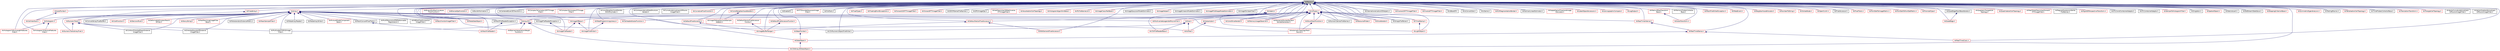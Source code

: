 digraph "itkMacro.h"
{
 // LATEX_PDF_SIZE
  edge [fontname="Helvetica",fontsize="10",labelfontname="Helvetica",labelfontsize="10"];
  node [fontname="Helvetica",fontsize="10",shape=record];
  Node1 [label="itkMacro.h",height=0.2,width=0.4,color="black", fillcolor="grey75", style="filled", fontcolor="black",tooltip=" "];
  Node1 -> Node2 [dir="back",color="midnightblue",fontsize="10",style="solid",fontname="Helvetica"];
  Node2 [label="itkArray.h",height=0.2,width=0.4,color="red", fillcolor="white", style="filled",URL="$itkArray_8h.html",tooltip=" "];
  Node2 -> Node3 [dir="back",color="midnightblue",fontsize="10",style="solid",fontname="Helvetica"];
  Node3 [label="itkAutomaticTopologyMesh\lSource.h",height=0.2,width=0.4,color="red", fillcolor="white", style="filled",URL="$itkAutomaticTopologyMeshSource_8h.html",tooltip=" "];
  Node2 -> Node6 [dir="back",color="midnightblue",fontsize="10",style="solid",fontname="Helvetica"];
  Node6 [label="itkBSplineInterpolationWeight\lFunction.h",height=0.2,width=0.4,color="red", fillcolor="white", style="filled",URL="$itkBSplineInterpolationWeightFunction_8h.html",tooltip=" "];
  Node2 -> Node30 [dir="back",color="midnightblue",fontsize="10",style="solid",fontname="Helvetica"];
  Node30 [label="itkCacheableScalarFunction.h",height=0.2,width=0.4,color="red", fillcolor="white", style="filled",URL="$itkCacheableScalarFunction_8h.html",tooltip=" "];
  Node2 -> Node33 [dir="back",color="midnightblue",fontsize="10",style="solid",fontname="Helvetica"];
  Node33 [label="itkCellInterface.h",height=0.2,width=0.4,color="red", fillcolor="white", style="filled",URL="$itkCellInterface_8h.html",tooltip=" "];
  Node2 -> Node163 [dir="back",color="midnightblue",fontsize="10",style="solid",fontname="Helvetica"];
  Node163 [label="itkContourDirectedMeanDistance\lImageFilter.h",height=0.2,width=0.4,color="black", fillcolor="white", style="filled",URL="$itkContourDirectedMeanDistanceImageFilter_8h.html",tooltip=" "];
  Node2 -> Node164 [dir="back",color="midnightblue",fontsize="10",style="solid",fontname="Helvetica"];
  Node164 [label="itkConvertArrayPixelBuffer.h",height=0.2,width=0.4,color="black", fillcolor="white", style="filled",URL="$itkConvertArrayPixelBuffer_8h.html",tooltip=" "];
  Node2 -> Node165 [dir="back",color="midnightblue",fontsize="10",style="solid",fontname="Helvetica"];
  Node165 [label="itkCostFunction.h",height=0.2,width=0.4,color="red", fillcolor="white", style="filled",URL="$itkCostFunction_8h.html",tooltip=" "];
  Node2 -> Node232 [dir="back",color="midnightblue",fontsize="10",style="solid",fontname="Helvetica"];
  Node232 [label="itkDecisionRule.h",height=0.2,width=0.4,color="red", fillcolor="white", style="filled",URL="$itkDecisionRule_8h.html",tooltip=" "];
  Node2 -> Node108 [dir="back",color="midnightblue",fontsize="10",style="solid",fontname="Helvetica"];
  Node108 [label="itkDeformableSimplexMesh3\lDFilter.h",height=0.2,width=0.4,color="red", fillcolor="white", style="filled",URL="$itkDeformableSimplexMesh3DFilter_8h.html",tooltip=" "];
  Node2 -> Node244 [dir="back",color="midnightblue",fontsize="10",style="solid",fontname="Helvetica"];
  Node244 [label="itkDirectedHausdorffDistance\lImageFilter.h",height=0.2,width=0.4,color="black", fillcolor="white", style="filled",URL="$itkDirectedHausdorffDistanceImageFilter_8h.html",tooltip=" "];
  Node2 -> Node245 [dir="back",color="midnightblue",fontsize="10",style="solid",fontname="Helvetica"];
  Node245 [label="itkFancyString.h",height=0.2,width=0.4,color="red", fillcolor="white", style="filled",URL="$itkFancyString_8h.html",tooltip=" "];
  Node2 -> Node88 [dir="back",color="midnightblue",fontsize="10",style="solid",fontname="Helvetica"];
  Node88 [label="itkFastMarchingImageFilter\lBase.h",height=0.2,width=0.4,color="red", fillcolor="white", style="filled",URL="$itkFastMarchingImageFilterBase_8h.html",tooltip=" "];
  Node2 -> Node252 [dir="back",color="midnightblue",fontsize="10",style="solid",fontname="Helvetica"];
  Node252 [label="itkHistogram.h",height=0.2,width=0.4,color="red", fillcolor="white", style="filled",URL="$itkHistogram_8h.html",tooltip=" "];
  Node252 -> Node272 [dir="back",color="midnightblue",fontsize="10",style="solid",fontname="Helvetica"];
  Node272 [label="itkHistogramToRunLengthFeatures\lFilter.h",height=0.2,width=0.4,color="red", fillcolor="white", style="filled",URL="$itkHistogramToRunLengthFeaturesFilter_8h.html",tooltip=" "];
  Node252 -> Node274 [dir="back",color="midnightblue",fontsize="10",style="solid",fontname="Helvetica"];
  Node274 [label="itkHistogramToTextureFeatures\lFilter.h",height=0.2,width=0.4,color="red", fillcolor="white", style="filled",URL="$itkHistogramToTextureFeaturesFilter_8h.html",tooltip=" "];
  Node2 -> Node297 [dir="back",color="midnightblue",fontsize="10",style="solid",fontname="Helvetica"];
  Node297 [label="itkImageIOBase.h",height=0.2,width=0.4,color="red", fillcolor="white", style="filled",URL="$itkImageIOBase_8h.html",tooltip=" "];
  Node297 -> Node317 [dir="back",color="midnightblue",fontsize="10",style="solid",fontname="Helvetica"];
  Node317 [label="itkImageFileReader.h",height=0.2,width=0.4,color="red", fillcolor="white", style="filled",URL="$itkImageFileReader_8h.html",tooltip=" "];
  Node297 -> Node320 [dir="back",color="midnightblue",fontsize="10",style="solid",fontname="Helvetica"];
  Node320 [label="itkImageFileWriter.h",height=0.2,width=0.4,color="red", fillcolor="white", style="filled",URL="$itkImageFileWriter_8h.html",tooltip=" "];
  Node2 -> Node360 [dir="back",color="midnightblue",fontsize="10",style="solid",fontname="Helvetica"];
  Node360 [label="itkKdTree.h",height=0.2,width=0.4,color="red", fillcolor="white", style="filled",URL="$itkKdTree_8h.html",tooltip=" "];
  Node2 -> Node365 [dir="back",color="midnightblue",fontsize="10",style="solid",fontname="Helvetica"];
  Node365 [label="itkMahalanobisDistanceMetric.h",height=0.2,width=0.4,color="black", fillcolor="white", style="filled",URL="$itkMahalanobisDistanceMetric_8h.html",tooltip=" "];
  Node2 -> Node366 [dir="back",color="midnightblue",fontsize="10",style="solid",fontname="Helvetica"];
  Node366 [label="itkMeanSampleFilter.h",height=0.2,width=0.4,color="red", fillcolor="white", style="filled",URL="$itkMeanSampleFilter_8h.html",tooltip=" "];
  Node2 -> Node369 [dir="back",color="midnightblue",fontsize="10",style="solid",fontname="Helvetica"];
  Node369 [label="itkMeshConvertPixelTraits.h",height=0.2,width=0.4,color="black", fillcolor="white", style="filled",URL="$itkMeshConvertPixelTraits_8h.html",tooltip=" "];
  Node369 -> Node135 [dir="back",color="midnightblue",fontsize="10",style="solid",fontname="Helvetica"];
  Node135 [label="itkMeshFileReader.h",height=0.2,width=0.4,color="red", fillcolor="white", style="filled",URL="$itkMeshFileReader_8h.html",tooltip=" "];
  Node2 -> Node370 [dir="back",color="midnightblue",fontsize="10",style="solid",fontname="Helvetica"];
  Node370 [label="itkMetaArrayReader.h",height=0.2,width=0.4,color="black", fillcolor="white", style="filled",URL="$itkMetaArrayReader_8h.html",tooltip=" "];
  Node2 -> Node371 [dir="back",color="midnightblue",fontsize="10",style="solid",fontname="Helvetica"];
  Node371 [label="itkMetaArrayWriter.h",height=0.2,width=0.4,color="black", fillcolor="white", style="filled",URL="$itkMetaArrayWriter_8h.html",tooltip=" "];
  Node2 -> Node372 [dir="back",color="midnightblue",fontsize="10",style="solid",fontname="Helvetica"];
  Node372 [label="itkMetaDataObject.h",height=0.2,width=0.4,color="red", fillcolor="white", style="filled",URL="$itkMetaDataObject_8h.html",tooltip=" "];
  Node2 -> Node373 [dir="back",color="midnightblue",fontsize="10",style="solid",fontname="Helvetica"];
  Node373 [label="itkMixtureModelComponent\lBase.h",height=0.2,width=0.4,color="red", fillcolor="white", style="filled",URL="$itkMixtureModelComponentBase_8h.html",tooltip=" "];
  Node2 -> Node375 [dir="back",color="midnightblue",fontsize="10",style="solid",fontname="Helvetica"];
  Node375 [label="itkMultiLabelSTAPLEImage\lFilter.h",height=0.2,width=0.4,color="black", fillcolor="white", style="filled",URL="$itkMultiLabelSTAPLEImageFilter_8h.html",tooltip=" "];
  Node2 -> Node376 [dir="back",color="midnightblue",fontsize="10",style="solid",fontname="Helvetica"];
  Node376 [label="itkMultiResolutionPDEDeformable\lRegistration.h",height=0.2,width=0.4,color="black", fillcolor="white", style="filled",URL="$itkMultiResolutionPDEDeformableRegistration_8h.html",tooltip=" "];
  Node2 -> Node377 [dir="back",color="midnightblue",fontsize="10",style="solid",fontname="Helvetica"];
  Node377 [label="itkMultivariateLegendrePolynomial.h",height=0.2,width=0.4,color="red", fillcolor="white", style="filled",URL="$itkMultivariateLegendrePolynomial_8h.html",tooltip=" "];
  Node2 -> Node117 [dir="back",color="midnightblue",fontsize="10",style="solid",fontname="Helvetica"];
  Node117 [label="itkN4BiasFieldCorrection\lImageFilter.h",height=0.2,width=0.4,color="black", fillcolor="white", style="filled",URL="$itkN4BiasFieldCorrectionImageFilter_8h.html",tooltip=" "];
  Node2 -> Node378 [dir="back",color="midnightblue",fontsize="10",style="solid",fontname="Helvetica"];
  Node378 [label="itkNaryFunctorImageFilter.h",height=0.2,width=0.4,color="red", fillcolor="white", style="filled",URL="$itkNaryFunctorImageFilter_8h.html",tooltip=" "];
  Node2 -> Node381 [dir="back",color="midnightblue",fontsize="10",style="solid",fontname="Helvetica"];
  Node381 [label="itkNumericTraitsArrayPixel.h",height=0.2,width=0.4,color="red", fillcolor="white", style="filled",URL="$itkNumericTraitsArrayPixel_8h.html",tooltip=" "];
  Node1 -> Node597 [dir="back",color="midnightblue",fontsize="10",style="solid",fontname="Helvetica"];
  Node597 [label="itkArray2D.h",height=0.2,width=0.4,color="red", fillcolor="white", style="filled",URL="$itkArray2D_8h.html",tooltip=" "];
  Node597 -> Node6 [dir="back",color="midnightblue",fontsize="10",style="solid",fontname="Helvetica"];
  Node597 -> Node598 [dir="back",color="midnightblue",fontsize="10",style="solid",fontname="Helvetica"];
  Node598 [label="itkCSVArray2DDataObject.h",height=0.2,width=0.4,color="red", fillcolor="white", style="filled",URL="$itkCSVArray2DDataObject_8h.html",tooltip=" "];
  Node597 -> Node600 [dir="back",color="midnightblue",fontsize="10",style="solid",fontname="Helvetica"];
  Node600 [label="itkCSVNumericObjectFileWriter.h",height=0.2,width=0.4,color="black", fillcolor="white", style="filled",URL="$itkCSVNumericObjectFileWriter_8h.html",tooltip=" "];
  Node597 -> Node375 [dir="back",color="midnightblue",fontsize="10",style="solid",fontname="Helvetica"];
  Node1 -> Node603 [dir="back",color="midnightblue",fontsize="10",style="solid",fontname="Helvetica"];
  Node603 [label="itkAutoPointer.h",height=0.2,width=0.4,color="red", fillcolor="white", style="filled",URL="$itkAutoPointer_8h.html",tooltip=" "];
  Node603 -> Node33 [dir="back",color="midnightblue",fontsize="10",style="solid",fontname="Helvetica"];
  Node1 -> Node605 [dir="back",color="midnightblue",fontsize="10",style="solid",fontname="Helvetica"];
  Node605 [label="itkBinaryMinMaxCurvature\lFlowFunction.h",height=0.2,width=0.4,color="red", fillcolor="white", style="filled",URL="$itkBinaryMinMaxCurvatureFlowFunction_8h.html",tooltip=" "];
  Node1 -> Node607 [dir="back",color="midnightblue",fontsize="10",style="solid",fontname="Helvetica"];
  Node607 [label="itkBitwiseOpsFunctors.h",height=0.2,width=0.4,color="red", fillcolor="white", style="filled",URL="$itkBitwiseOpsFunctors_8h.html",tooltip=" "];
  Node1 -> Node611 [dir="back",color="midnightblue",fontsize="10",style="solid",fontname="Helvetica"];
  Node611 [label="itkBuildInformation.h",height=0.2,width=0.4,color="black", fillcolor="white", style="filled",URL="$itkBuildInformation_8h.html",tooltip=" "];
  Node1 -> Node598 [dir="back",color="midnightblue",fontsize="10",style="solid",fontname="Helvetica"];
  Node1 -> Node612 [dir="back",color="midnightblue",fontsize="10",style="solid",fontname="Helvetica"];
  Node612 [label="itkCSVFileReaderBase.h",height=0.2,width=0.4,color="red", fillcolor="white", style="filled",URL="$itkCSVFileReaderBase_8h.html",tooltip=" "];
  Node1 -> Node600 [dir="back",color="midnightblue",fontsize="10",style="solid",fontname="Helvetica"];
  Node1 -> Node477 [dir="back",color="midnightblue",fontsize="10",style="solid",fontname="Helvetica"];
  Node477 [label="itkCenteredEuler3DTransform.h",height=0.2,width=0.4,color="black", fillcolor="white", style="filled",URL="$itkCenteredEuler3DTransform_8h.html",tooltip=" "];
  Node1 -> Node613 [dir="back",color="midnightblue",fontsize="10",style="solid",fontname="Helvetica"];
  Node613 [label="itkComplexToComplex1DFFTImage\lFilter.h",height=0.2,width=0.4,color="red", fillcolor="white", style="filled",URL="$itkComplexToComplex1DFFTImageFilter_8h.html",tooltip=" "];
  Node1 -> Node616 [dir="back",color="midnightblue",fontsize="10",style="solid",fontname="Helvetica"];
  Node616 [label="itkComplexToComplexFFTImage\lFilter.h",height=0.2,width=0.4,color="red", fillcolor="white", style="filled",URL="$itkComplexToComplexFFTImageFilter_8h.html",tooltip=" "];
  Node1 -> Node619 [dir="back",color="midnightblue",fontsize="10",style="solid",fontname="Helvetica"];
  Node619 [label="itkConstNeighborhoodIterator.h",height=0.2,width=0.4,color="red", fillcolor="white", style="filled",URL="$itkConstNeighborhoodIterator_8h.html",tooltip=" "];
  Node619 -> Node578 [dir="back",color="midnightblue",fontsize="10",style="solid",fontname="Helvetica"];
  Node578 [label="itkImageToNeighborhoodSample\lAdaptor.h",height=0.2,width=0.4,color="red", fillcolor="white", style="filled",URL="$itkImageToNeighborhoodSampleAdaptor_8h.html",tooltip=" "];
  Node1 -> Node752 [dir="back",color="midnightblue",fontsize="10",style="solid",fontname="Helvetica"];
  Node752 [label="itkConstNeighborhoodIterator\lWithOnlyIndex.h",height=0.2,width=0.4,color="black", fillcolor="white", style="filled",URL="$itkConstNeighborhoodIteratorWithOnlyIndex_8h.html",tooltip=" "];
  Node1 -> Node753 [dir="back",color="midnightblue",fontsize="10",style="solid",fontname="Helvetica"];
  Node753 [label="itkConstSliceIterator.h",height=0.2,width=0.4,color="red", fillcolor="white", style="filled",URL="$itkConstSliceIterator_8h.html",tooltip=" "];
  Node1 -> Node754 [dir="back",color="midnightblue",fontsize="10",style="solid",fontname="Helvetica"];
  Node754 [label="itkCorrespondenceDataStructure\lIterator.h",height=0.2,width=0.4,color="black", fillcolor="white", style="filled",URL="$itkCorrespondenceDataStructureIterator_8h.html",tooltip=" "];
  Node1 -> Node630 [dir="back",color="midnightblue",fontsize="10",style="solid",fontname="Helvetica"];
  Node630 [label="itkCurvatureAnisotropicDiffusion\lImageFilter.h",height=0.2,width=0.4,color="black", fillcolor="white", style="filled",URL="$itkCurvatureAnisotropicDiffusionImageFilter_8h.html",tooltip=" "];
  Node1 -> Node643 [dir="back",color="midnightblue",fontsize="10",style="solid",fontname="Helvetica"];
  Node643 [label="itkCurvatureFlowFunction.h",height=0.2,width=0.4,color="red", fillcolor="white", style="filled",URL="$itkCurvatureFlowFunction_8h.html",tooltip=" "];
  Node1 -> Node755 [dir="back",color="midnightblue",fontsize="10",style="solid",fontname="Helvetica"];
  Node755 [label="itkDataObject.h",height=0.2,width=0.4,color="red", fillcolor="white", style="filled",URL="$itkDataObject_8h.html",tooltip=" "];
  Node755 -> Node598 [dir="back",color="midnightblue",fontsize="10",style="solid",fontname="Helvetica"];
  Node1 -> Node1369 [dir="back",color="midnightblue",fontsize="10",style="solid",fontname="Helvetica"];
  Node1369 [label="itkDefaultPixelAccessor.h",height=0.2,width=0.4,color="red", fillcolor="white", style="filled",URL="$itkDefaultPixelAccessor_8h.html",tooltip=" "];
  Node1369 -> Node1370 [dir="back",color="midnightblue",fontsize="10",style="solid",fontname="Helvetica"];
  Node1370 [label="itkImageBufferRange.h",height=0.2,width=0.4,color="red", fillcolor="white", style="filled",URL="$itkImageBufferRange_8h.html",tooltip=" "];
  Node1 -> Node1372 [dir="back",color="midnightblue",fontsize="10",style="solid",fontname="Helvetica"];
  Node1372 [label="itkDefaultPixelAccessorFunctor.h",height=0.2,width=0.4,color="red", fillcolor="white", style="filled",URL="$itkDefaultPixelAccessorFunctor_8h.html",tooltip=" "];
  Node1372 -> Node1370 [dir="back",color="midnightblue",fontsize="10",style="solid",fontname="Helvetica"];
  Node1 -> Node1373 [dir="back",color="midnightblue",fontsize="10",style="solid",fontname="Helvetica"];
  Node1373 [label="itkDefaultVectorPixelAccessor.h",height=0.2,width=0.4,color="red", fillcolor="white", style="filled",URL="$itkDefaultVectorPixelAccessor_8h.html",tooltip=" "];
  Node1373 -> Node1370 [dir="back",color="midnightblue",fontsize="10",style="solid",fontname="Helvetica"];
  Node1373 -> Node553 [dir="back",color="midnightblue",fontsize="10",style="solid",fontname="Helvetica"];
  Node553 [label="itkNthElementPixelAccessor.h",height=0.2,width=0.4,color="red", fillcolor="white", style="filled",URL="$itkNthElementPixelAccessor_8h.html",tooltip=" "];
  Node1 -> Node1374 [dir="back",color="midnightblue",fontsize="10",style="solid",fontname="Helvetica"];
  Node1374 [label="itkDefaultVectorPixelAccessor\lFunctor.h",height=0.2,width=0.4,color="red", fillcolor="white", style="filled",URL="$itkDefaultVectorPixelAccessorFunctor_8h.html",tooltip=" "];
  Node1374 -> Node1370 [dir="back",color="midnightblue",fontsize="10",style="solid",fontname="Helvetica"];
  Node1 -> Node1375 [dir="back",color="midnightblue",fontsize="10",style="solid",fontname="Helvetica"];
  Node1375 [label="itkEnableIf.h",height=0.2,width=0.4,color="black", fillcolor="white", style="filled",URL="$itkEnableIf_8h.html",tooltip=" "];
  Node1 -> Node849 [dir="back",color="midnightblue",fontsize="10",style="solid",fontname="Helvetica"];
  Node849 [label="itkFFTDiscreteGaussianImage\lFilter.h",height=0.2,width=0.4,color="red", fillcolor="white", style="filled",URL="$itkFFTDiscreteGaussianImageFilter_8h.html",tooltip=" "];
  Node1 -> Node1376 [dir="back",color="midnightblue",fontsize="10",style="solid",fontname="Helvetica"];
  Node1376 [label="itkFileTools.h",height=0.2,width=0.4,color="black", fillcolor="white", style="filled",URL="$itkFileTools_8h.html",tooltip=" "];
  Node1 -> Node1377 [dir="back",color="midnightblue",fontsize="10",style="solid",fontname="Helvetica"];
  Node1377 [label="itkFixedArray.h",height=0.2,width=0.4,color="red", fillcolor="white", style="filled",URL="$itkFixedArray_8h.html",tooltip=" "];
  Node1377 -> Node1380 [dir="back",color="midnightblue",fontsize="10",style="solid",fontname="Helvetica"];
  Node1380 [label="itkNumericTraits.h",height=0.2,width=0.4,color="red", fillcolor="white", style="filled",URL="$itkNumericTraits_8h.html",tooltip=" "];
  Node1380 -> Node163 [dir="back",color="midnightblue",fontsize="10",style="solid",fontname="Helvetica"];
  Node1380 -> Node244 [dir="back",color="midnightblue",fontsize="10",style="solid",fontname="Helvetica"];
  Node1380 -> Node375 [dir="back",color="midnightblue",fontsize="10",style="solid",fontname="Helvetica"];
  Node1380 -> Node381 [dir="back",color="midnightblue",fontsize="10",style="solid",fontname="Helvetica"];
  Node1 -> Node1532 [dir="back",color="midnightblue",fontsize="10",style="solid",fontname="Helvetica"];
  Node1532 [label="itkFloatTypes.h",height=0.2,width=0.4,color="red", fillcolor="white", style="filled",URL="$itkFloatTypes_8h.html",tooltip=" "];
  Node1 -> Node1533 [dir="back",color="midnightblue",fontsize="10",style="solid",fontname="Helvetica"];
  Node1533 [label="itkFloatingPointExceptions.h",height=0.2,width=0.4,color="red", fillcolor="white", style="filled",URL="$itkFloatingPointExceptions_8h.html",tooltip=" "];
  Node1 -> Node1090 [dir="back",color="midnightblue",fontsize="10",style="solid",fontname="Helvetica"];
  Node1090 [label="itkForward1DFFTImageFilter.h",height=0.2,width=0.4,color="red", fillcolor="white", style="filled",URL="$itkForward1DFFTImageFilter_8h.html",tooltip=" "];
  Node1 -> Node1091 [dir="back",color="midnightblue",fontsize="10",style="solid",fontname="Helvetica"];
  Node1091 [label="itkForwardFFTImageFilter.h",height=0.2,width=0.4,color="red", fillcolor="white", style="filled",URL="$itkForwardFFTImageFilter_8h.html",tooltip=" "];
  Node1 -> Node1303 [dir="back",color="midnightblue",fontsize="10",style="solid",fontname="Helvetica"];
  Node1303 [label="itkGDCMSeriesFileNames.h",height=0.2,width=0.4,color="black", fillcolor="white", style="filled",URL="$itkGDCMSeriesFileNames_8h.html",tooltip=" "];
  Node1 -> Node1534 [dir="back",color="midnightblue",fontsize="10",style="solid",fontname="Helvetica"];
  Node1534 [label="itkGPUImageOps.h",height=0.2,width=0.4,color="black", fillcolor="white", style="filled",URL="$itkGPUImageOps_8h.html",tooltip=" "];
  Node1 -> Node1105 [dir="back",color="midnightblue",fontsize="10",style="solid",fontname="Helvetica"];
  Node1105 [label="itkHalfHermitianToRealInverse\lFFTImageFilter.h",height=0.2,width=0.4,color="red", fillcolor="white", style="filled",URL="$itkHalfHermitianToRealInverseFFTImageFilter_8h.html",tooltip=" "];
  Node1 -> Node1535 [dir="back",color="midnightblue",fontsize="10",style="solid",fontname="Helvetica"];
  Node1535 [label="itkHexahedronCellTopology.h",height=0.2,width=0.4,color="red", fillcolor="white", style="filled",URL="$itkHexahedronCellTopology_8h.html",tooltip=" "];
  Node1 -> Node1536 [dir="back",color="midnightblue",fontsize="10",style="solid",fontname="Helvetica"];
  Node1536 [label="itkHistogramAlgorithmBase.h",height=0.2,width=0.4,color="red", fillcolor="white", style="filled",URL="$itkHistogramAlgorithmBase_8h.html",tooltip=" "];
  Node1 -> Node272 [dir="back",color="midnightblue",fontsize="10",style="solid",fontname="Helvetica"];
  Node1 -> Node274 [dir="back",color="midnightblue",fontsize="10",style="solid",fontname="Helvetica"];
  Node1 -> Node1423 [dir="back",color="midnightblue",fontsize="10",style="solid",fontname="Helvetica"];
  Node1423 [label="itkIPLFileNameList.h",height=0.2,width=0.4,color="red", fillcolor="white", style="filled",URL="$itkIPLFileNameList_8h.html",tooltip=" "];
  Node1 -> Node1370 [dir="back",color="midnightblue",fontsize="10",style="solid",fontname="Helvetica"];
  Node1 -> Node234 [dir="back",color="midnightblue",fontsize="10",style="solid",fontname="Helvetica"];
  Node234 [label="itkImageClassifierBase.h",height=0.2,width=0.4,color="red", fillcolor="white", style="filled",URL="$itkImageClassifierBase_8h.html",tooltip=" "];
  Node1 -> Node317 [dir="back",color="midnightblue",fontsize="10",style="solid",fontname="Helvetica"];
  Node1 -> Node1537 [dir="back",color="midnightblue",fontsize="10",style="solid",fontname="Helvetica"];
  Node1537 [label="itkImageFileReaderException.h",height=0.2,width=0.4,color="black", fillcolor="white", style="filled",URL="$itkImageFileReaderException_8h.html",tooltip=" "];
  Node1537 -> Node317 [dir="back",color="midnightblue",fontsize="10",style="solid",fontname="Helvetica"];
  Node1 -> Node320 [dir="back",color="midnightblue",fontsize="10",style="solid",fontname="Helvetica"];
  Node1 -> Node916 [dir="back",color="midnightblue",fontsize="10",style="solid",fontname="Helvetica"];
  Node916 [label="itkImageGaussianModelEstimator.h",height=0.2,width=0.4,color="black", fillcolor="white", style="filled",URL="$itkImageGaussianModelEstimator_8h.html",tooltip=" "];
  Node1 -> Node1538 [dir="back",color="midnightblue",fontsize="10",style="solid",fontname="Helvetica"];
  Node1538 [label="itkImageHelper.h",height=0.2,width=0.4,color="red", fillcolor="white", style="filled",URL="$itkImageHelper_8h.html",tooltip=" "];
  Node1 -> Node917 [dir="back",color="midnightblue",fontsize="10",style="solid",fontname="Helvetica"];
  Node917 [label="itkImageKmeansModelEstimator.h",height=0.2,width=0.4,color="black", fillcolor="white", style="filled",URL="$itkImageKmeansModelEstimator_8h.html",tooltip=" "];
  Node1 -> Node918 [dir="back",color="midnightblue",fontsize="10",style="solid",fontname="Helvetica"];
  Node918 [label="itkImagePCAShapeModelEstimator.h",height=0.2,width=0.4,color="red", fillcolor="white", style="filled",URL="$itkImagePCAShapeModelEstimator_8h.html",tooltip=" "];
  Node1 -> Node578 [dir="back",color="midnightblue",fontsize="10",style="solid",fontname="Helvetica"];
  Node1 -> Node1243 [dir="back",color="midnightblue",fontsize="10",style="solid",fontname="Helvetica"];
  Node1243 [label="itkImageToVideoFilter.h",height=0.2,width=0.4,color="black", fillcolor="white", style="filled",URL="$itkImageToVideoFilter_8h.html",tooltip=" "];
  Node1 -> Node1539 [dir="back",color="midnightblue",fontsize="10",style="solid",fontname="Helvetica"];
  Node1539 [label="itkIndent.h",height=0.2,width=0.4,color="red", fillcolor="white", style="filled",URL="$itkIndent_8h.html",tooltip=" "];
  Node1539 -> Node297 [dir="back",color="midnightblue",fontsize="10",style="solid",fontname="Helvetica"];
  Node1539 -> Node1627 [dir="back",color="midnightblue",fontsize="10",style="solid",fontname="Helvetica"];
  Node1627 [label="itkLightObject.h",height=0.2,width=0.4,color="red", fillcolor="white", style="filled",URL="$itkLightObject_8h.html",tooltip=" "];
  Node1539 -> Node377 [dir="back",color="midnightblue",fontsize="10",style="solid",fontname="Helvetica"];
  Node1 -> Node1632 [dir="back",color="midnightblue",fontsize="10",style="solid",fontname="Helvetica"];
  Node1632 [label="itkIntTypes.h",height=0.2,width=0.4,color="red", fillcolor="white", style="filled",URL="$itkIntTypes_8h.html",tooltip=" "];
  Node1632 -> Node597 [dir="back",color="midnightblue",fontsize="10",style="solid",fontname="Helvetica"];
  Node1632 -> Node3 [dir="back",color="midnightblue",fontsize="10",style="solid",fontname="Helvetica"];
  Node1632 -> Node30 [dir="back",color="midnightblue",fontsize="10",style="solid",fontname="Helvetica"];
  Node1632 -> Node753 [dir="back",color="midnightblue",fontsize="10",style="solid",fontname="Helvetica"];
  Node1632 -> Node1373 [dir="back",color="midnightblue",fontsize="10",style="solid",fontname="Helvetica"];
  Node1632 -> Node1578 [dir="back",color="midnightblue",fontsize="10",style="solid",fontname="Helvetica"];
  Node1578 [label="itkMemoryUsageObserver.h",height=0.2,width=0.4,color="red", fillcolor="white", style="filled",URL="$itkMemoryUsageObserver_8h.html",tooltip=" "];
  Node1632 -> Node1449 [dir="back",color="midnightblue",fontsize="10",style="solid",fontname="Helvetica"];
  Node1449 [label="itkMersenneTwisterRandom\lVariateGenerator.h",height=0.2,width=0.4,color="red", fillcolor="white", style="filled",URL="$itkMersenneTwisterRandomVariateGenerator_8h.html",tooltip=" "];
  Node1632 -> Node377 [dir="back",color="midnightblue",fontsize="10",style="solid",fontname="Helvetica"];
  Node1632 -> Node1585 [dir="back",color="midnightblue",fontsize="10",style="solid",fontname="Helvetica"];
  Node1585 [label="itkNumericSeriesFileNames.h",height=0.2,width=0.4,color="black", fillcolor="white", style="filled",URL="$itkNumericSeriesFileNames_8h.html",tooltip=" "];
  Node1632 -> Node1636 [dir="back",color="midnightblue",fontsize="10",style="solid",fontname="Helvetica"];
  Node1636 [label="itkRealTimeInterval.h",height=0.2,width=0.4,color="red", fillcolor="white", style="filled",URL="$itkRealTimeInterval_8h.html",tooltip=" "];
  Node1636 -> Node1637 [dir="back",color="midnightblue",fontsize="10",style="solid",fontname="Helvetica"];
  Node1637 [label="itkRealTimeStamp.h",height=0.2,width=0.4,color="red", fillcolor="white", style="filled",URL="$itkRealTimeStamp_8h.html",tooltip=" "];
  Node1637 -> Node755 [dir="back",color="midnightblue",fontsize="10",style="solid",fontname="Helvetica"];
  Node1637 -> Node1597 [dir="back",color="midnightblue",fontsize="10",style="solid",fontname="Helvetica"];
  Node1597 [label="itkRealTimeClock.h",height=0.2,width=0.4,color="red", fillcolor="white", style="filled",URL="$itkRealTimeClock_8h.html",tooltip=" "];
  Node1632 -> Node1638 [dir="back",color="midnightblue",fontsize="10",style="solid",fontname="Helvetica"];
  Node1638 [label="itkResourceProbe.h",height=0.2,width=0.4,color="red", fillcolor="white", style="filled",URL="$itkResourceProbe_8h.html",tooltip=" "];
  Node1632 -> Node1641 [dir="back",color="midnightblue",fontsize="10",style="solid",fontname="Helvetica"];
  Node1641 [label="itkSize.h",height=0.2,width=0.4,color="red", fillcolor="white", style="filled",URL="$itkSize_8h.html",tooltip=" "];
  Node1641 -> Node612 [dir="back",color="midnightblue",fontsize="10",style="solid",fontname="Helvetica"];
  Node1641 -> Node600 [dir="back",color="midnightblue",fontsize="10",style="solid",fontname="Helvetica"];
  Node1641 -> Node360 [dir="back",color="midnightblue",fontsize="10",style="solid",fontname="Helvetica"];
  Node1632 -> Node1642 [dir="back",color="midnightblue",fontsize="10",style="solid",fontname="Helvetica"];
  Node1642 [label="itkSliceIterator.h",height=0.2,width=0.4,color="red", fillcolor="white", style="filled",URL="$itkSliceIterator_8h.html",tooltip=" "];
  Node1632 -> Node1643 [dir="back",color="midnightblue",fontsize="10",style="solid",fontname="Helvetica"];
  Node1643 [label="itkSmapsFileParser.h",height=0.2,width=0.4,color="black", fillcolor="white", style="filled",URL="$itkSmapsFileParser_8h.html",tooltip=" "];
  Node1632 -> Node1644 [dir="back",color="midnightblue",fontsize="10",style="solid",fontname="Helvetica"];
  Node1644 [label="itkStructHashFunction.h",height=0.2,width=0.4,color="red", fillcolor="white", style="filled",URL="$itkStructHashFunction_8h.html",tooltip=" "];
  Node1644 -> Node3 [dir="back",color="midnightblue",fontsize="10",style="solid",fontname="Helvetica"];
  Node1632 -> Node1645 [dir="back",color="midnightblue",fontsize="10",style="solid",fontname="Helvetica"];
  Node1645 [label="itkTimeStamp.h",height=0.2,width=0.4,color="red", fillcolor="white", style="filled",URL="$itkTimeStamp_8h.html",tooltip=" "];
  Node1645 -> Node1627 [dir="back",color="midnightblue",fontsize="10",style="solid",fontname="Helvetica"];
  Node1 -> Node1647 [dir="back",color="midnightblue",fontsize="10",style="solid",fontname="Helvetica"];
  Node1647 [label="itkInternationalizationIOHelpers.h",height=0.2,width=0.4,color="black", fillcolor="white", style="filled",URL="$itkInternationalizationIOHelpers_8h.html",tooltip=" "];
  Node1 -> Node1150 [dir="back",color="midnightblue",fontsize="10",style="solid",fontname="Helvetica"];
  Node1150 [label="itkInverse1DFFTImageFilter.h",height=0.2,width=0.4,color="red", fillcolor="white", style="filled",URL="$itkInverse1DFFTImageFilter_8h.html",tooltip=" "];
  Node1 -> Node1151 [dir="back",color="midnightblue",fontsize="10",style="solid",fontname="Helvetica"];
  Node1151 [label="itkInverseFFTImageFilter.h",height=0.2,width=0.4,color="red", fillcolor="white", style="filled",URL="$itkInverseFFTImageFilter_8h.html",tooltip=" "];
  Node1 -> Node1648 [dir="back",color="midnightblue",fontsize="10",style="solid",fontname="Helvetica"];
  Node1648 [label="itkIsBaseOf.h",height=0.2,width=0.4,color="black", fillcolor="white", style="filled",URL="$itkIsBaseOf_8h.html",tooltip=" "];
  Node1 -> Node1649 [dir="back",color="midnightblue",fontsize="10",style="solid",fontname="Helvetica"];
  Node1649 [label="itkIsConvertible.h",height=0.2,width=0.4,color="black", fillcolor="white", style="filled",URL="$itkIsConvertible_8h.html",tooltip=" "];
  Node1 -> Node1650 [dir="back",color="midnightblue",fontsize="10",style="solid",fontname="Helvetica"];
  Node1650 [label="itkIsSame.h",height=0.2,width=0.4,color="black", fillcolor="white", style="filled",URL="$itkIsSame_8h.html",tooltip=" "];
  Node1 -> Node1438 [dir="back",color="midnightblue",fontsize="10",style="solid",fontname="Helvetica"];
  Node1438 [label="itkKLMSegmentationBorder.h",height=0.2,width=0.4,color="red", fillcolor="white", style="filled",URL="$itkKLMSegmentationBorder_8h.html",tooltip=" "];
  Node1 -> Node1651 [dir="back",color="midnightblue",fontsize="10",style="solid",fontname="Helvetica"];
  Node1651 [label="itkKalmanLinearEstimator.h",height=0.2,width=0.4,color="black", fillcolor="white", style="filled",URL="$itkKalmanLinearEstimator_8h.html",tooltip=" "];
  Node1 -> Node1246 [dir="back",color="midnightblue",fontsize="10",style="solid",fontname="Helvetica"];
  Node1246 [label="itkKappaSigmaThresholdImage\lCalculator.h",height=0.2,width=0.4,color="red", fillcolor="white", style="filled",URL="$itkKappaSigmaThresholdImageCalculator_8h.html",tooltip=" "];
  Node1 -> Node1652 [dir="back",color="midnightblue",fontsize="10",style="solid",fontname="Helvetica"];
  Node1652 [label="itkLabelObjectAccessors.h",height=0.2,width=0.4,color="red", fillcolor="white", style="filled",URL="$itkLabelObjectAccessors_8h.html",tooltip=" "];
  Node1 -> Node1653 [dir="back",color="midnightblue",fontsize="10",style="solid",fontname="Helvetica"];
  Node1653 [label="itkLexicographicCompare.h",height=0.2,width=0.4,color="red", fillcolor="white", style="filled",URL="$itkLexicographicCompare_8h.html",tooltip=" "];
  Node1 -> Node1627 [dir="back",color="midnightblue",fontsize="10",style="solid",fontname="Helvetica"];
  Node1 -> Node1566 [dir="back",color="midnightblue",fontsize="10",style="solid",fontname="Helvetica"];
  Node1566 [label="itkLogOutput.h",height=0.2,width=0.4,color="red", fillcolor="white", style="filled",URL="$itkLogOutput_8h.html",tooltip=" "];
  Node1 -> Node409 [dir="back",color="midnightblue",fontsize="10",style="solid",fontname="Helvetica"];
  Node409 [label="itkMatrixOffsetTransform\lBase.h",height=0.2,width=0.4,color="red", fillcolor="white", style="filled",URL="$itkMatrixOffsetTransformBase_8h.html",tooltip=" "];
  Node409 -> Node487 [dir="back",color="midnightblue",fontsize="10",style="solid",fontname="Helvetica"];
  Node487 [label="itkScaleTransform.h",height=0.2,width=0.4,color="red", fillcolor="white", style="filled",URL="$itkScaleTransform_8h.html",tooltip=" "];
  Node1 -> Node1580 [dir="back",color="midnightblue",fontsize="10",style="solid",fontname="Helvetica"];
  Node1580 [label="itkMemoryProbesCollector\lBase.h",height=0.2,width=0.4,color="black", fillcolor="white", style="filled",URL="$itkMemoryProbesCollectorBase_8h.html",tooltip=" "];
  Node1 -> Node1578 [dir="back",color="midnightblue",fontsize="10",style="solid",fontname="Helvetica"];
  Node1 -> Node1449 [dir="back",color="midnightblue",fontsize="10",style="solid",fontname="Helvetica"];
  Node1 -> Node135 [dir="back",color="midnightblue",fontsize="10",style="solid",fontname="Helvetica"];
  Node1 -> Node1654 [dir="back",color="midnightblue",fontsize="10",style="solid",fontname="Helvetica"];
  Node1654 [label="itkMeshFileReaderException.h",height=0.2,width=0.4,color="black", fillcolor="white", style="filled",URL="$itkMeshFileReaderException_8h.html",tooltip=" "];
  Node1654 -> Node135 [dir="back",color="midnightblue",fontsize="10",style="solid",fontname="Helvetica"];
  Node1 -> Node1655 [dir="back",color="midnightblue",fontsize="10",style="solid",fontname="Helvetica"];
  Node1655 [label="itkMeshFileWriterException.h",height=0.2,width=0.4,color="red", fillcolor="white", style="filled",URL="$itkMeshFileWriterException_8h.html",tooltip=" "];
  Node1 -> Node372 [dir="back",color="midnightblue",fontsize="10",style="solid",fontname="Helvetica"];
  Node1 -> Node1656 [dir="back",color="midnightblue",fontsize="10",style="solid",fontname="Helvetica"];
  Node1656 [label="itkMetaEvent.h",height=0.2,width=0.4,color="red", fillcolor="white", style="filled",URL="$itkMetaEvent_8h.html",tooltip=" "];
  Node1 -> Node1657 [dir="back",color="midnightblue",fontsize="10",style="solid",fontname="Helvetica"];
  Node1657 [label="itkMetaProgrammingLibrary.h",height=0.2,width=0.4,color="red", fillcolor="white", style="filled",URL="$itkMetaProgrammingLibrary_8h.html",tooltip=" "];
  Node1657 -> Node320 [dir="back",color="midnightblue",fontsize="10",style="solid",fontname="Helvetica"];
  Node1 -> Node1658 [dir="back",color="midnightblue",fontsize="10",style="solid",fontname="Helvetica"];
  Node1658 [label="itkNeighborhoodAllocator.h",height=0.2,width=0.4,color="red", fillcolor="white", style="filled",URL="$itkNeighborhoodAllocator_8h.html",tooltip=" "];
  Node1 -> Node553 [dir="back",color="midnightblue",fontsize="10",style="solid",fontname="Helvetica"];
  Node1 -> Node1659 [dir="back",color="midnightblue",fontsize="10",style="solid",fontname="Helvetica"];
  Node1659 [label="itkNumberToString.h",height=0.2,width=0.4,color="red", fillcolor="white", style="filled",URL="$itkNumberToString_8h.html",tooltip=" "];
  Node1 -> Node1585 [dir="back",color="midnightblue",fontsize="10",style="solid",fontname="Helvetica"];
  Node1 -> Node1380 [dir="back",color="midnightblue",fontsize="10",style="solid",fontname="Helvetica"];
  Node1 -> Node1634 [dir="back",color="midnightblue",fontsize="10",style="solid",fontname="Helvetica"];
  Node1634 [label="itkOctreeNode.h",height=0.2,width=0.4,color="red", fillcolor="white", style="filled",URL="$itkOctreeNode_8h.html",tooltip=" "];
  Node1 -> Node1530 [dir="back",color="midnightblue",fontsize="10",style="solid",fontname="Helvetica"];
  Node1530 [label="itkOpenCLUtil.h",height=0.2,width=0.4,color="red", fillcolor="white", style="filled",URL="$itkOpenCLUtil_8h.html",tooltip=" "];
  Node1 -> Node1660 [dir="back",color="midnightblue",fontsize="10",style="solid",fontname="Helvetica"];
  Node1660 [label="itkPixelAccessor.h",height=0.2,width=0.4,color="black", fillcolor="white", style="filled",URL="$itkPixelAccessor_8h.html",tooltip=" "];
  Node1 -> Node1661 [dir="back",color="midnightblue",fontsize="10",style="solid",fontname="Helvetica"];
  Node1661 [label="itkPixelTraits.h",height=0.2,width=0.4,color="red", fillcolor="white", style="filled",URL="$itkPixelTraits_8h.html",tooltip=" "];
  Node1 -> Node178 [dir="back",color="midnightblue",fontsize="10",style="solid",fontname="Helvetica"];
  Node178 [label="itkPointSetToImageMetric.h",height=0.2,width=0.4,color="red", fillcolor="white", style="filled",URL="$itkPointSetToImageMetric_8h.html",tooltip=" "];
  Node1 -> Node174 [dir="back",color="midnightblue",fontsize="10",style="solid",fontname="Helvetica"];
  Node174 [label="itkPointSetToPointSetMetric.h",height=0.2,width=0.4,color="red", fillcolor="white", style="filled",URL="$itkPointSetToPointSetMetric_8h.html",tooltip=" "];
  Node1 -> Node1662 [dir="back",color="midnightblue",fontsize="10",style="solid",fontname="Helvetica"];
  Node1662 [label="itkPromoteType.h",height=0.2,width=0.4,color="red", fillcolor="white", style="filled",URL="$itkPromoteType_8h.html",tooltip=" "];
  Node1 -> Node1664 [dir="back",color="midnightblue",fontsize="10",style="solid",fontname="Helvetica"];
  Node1664 [label="itkQuadEdge.h",height=0.2,width=0.4,color="red", fillcolor="white", style="filled",URL="$itkQuadEdge_8h.html",tooltip=" "];
  Node1 -> Node1666 [dir="back",color="midnightblue",fontsize="10",style="solid",fontname="Helvetica"];
  Node1666 [label="itkQuadEdgeMeshBaseIterator.h",height=0.2,width=0.4,color="black", fillcolor="white", style="filled",URL="$itkQuadEdgeMeshBaseIterator_8h.html",tooltip=" "];
  Node1666 -> Node1664 [dir="back",color="midnightblue",fontsize="10",style="solid",fontname="Helvetica"];
  Node1 -> Node1667 [dir="back",color="midnightblue",fontsize="10",style="solid",fontname="Helvetica"];
  Node1667 [label="itkQuadraticTriangleCell\lTopology.h",height=0.2,width=0.4,color="red", fillcolor="white", style="filled",URL="$itkQuadraticTriangleCellTopology_8h.html",tooltip=" "];
  Node1 -> Node1668 [dir="back",color="midnightblue",fontsize="10",style="solid",fontname="Helvetica"];
  Node1668 [label="itkQuadrilateralCellTopology.h",height=0.2,width=0.4,color="red", fillcolor="white", style="filled",URL="$itkQuadrilateralCellTopology_8h.html",tooltip=" "];
  Node1 -> Node1597 [dir="back",color="midnightblue",fontsize="10",style="solid",fontname="Helvetica"];
  Node1 -> Node1636 [dir="back",color="midnightblue",fontsize="10",style="solid",fontname="Helvetica"];
  Node1 -> Node1637 [dir="back",color="midnightblue",fontsize="10",style="solid",fontname="Helvetica"];
  Node1 -> Node1213 [dir="back",color="midnightblue",fontsize="10",style="solid",fontname="Helvetica"];
  Node1213 [label="itkRealToHalfHermitianForward\lFFTImageFilter.h",height=0.2,width=0.4,color="red", fillcolor="white", style="filled",URL="$itkRealToHalfHermitianForwardFFTImageFilter_8h.html",tooltip=" "];
  Node1 -> Node1599 [dir="back",color="midnightblue",fontsize="10",style="solid",fontname="Helvetica"];
  Node1599 [label="itkRegularExpressionSeries\lFileNames.h",height=0.2,width=0.4,color="black", fillcolor="white", style="filled",URL="$itkRegularExpressionSeriesFileNames_8h.html",tooltip=" "];
  Node1 -> Node1638 [dir="back",color="midnightblue",fontsize="10",style="solid",fontname="Helvetica"];
  Node1 -> Node494 [dir="back",color="midnightblue",fontsize="10",style="solid",fontname="Helvetica"];
  Node494 [label="itkRigid3DPerspectiveTransform.h",height=0.2,width=0.4,color="red", fillcolor="white", style="filled",URL="$itkRigid3DPerspectiveTransform_8h.html",tooltip=" "];
  Node1 -> Node1669 [dir="back",color="midnightblue",fontsize="10",style="solid",fontname="Helvetica"];
  Node1669 [label="itkSTLConstContainerAdaptor.h",height=0.2,width=0.4,color="black", fillcolor="white", style="filled",URL="$itkSTLConstContainerAdaptor_8h.html",tooltip=" "];
  Node1 -> Node1670 [dir="back",color="midnightblue",fontsize="10",style="solid",fontname="Helvetica"];
  Node1670 [label="itkSTLContainerAdaptor.h",height=0.2,width=0.4,color="black", fillcolor="white", style="filled",URL="$itkSTLContainerAdaptor_8h.html",tooltip=" "];
  Node1 -> Node592 [dir="back",color="midnightblue",fontsize="10",style="solid",fontname="Helvetica"];
  Node592 [label="itkSampleToHistogramFilter.h",height=0.2,width=0.4,color="red", fillcolor="white", style="filled",URL="$itkSampleToHistogramFilter_8h.html",tooltip=" "];
  Node1 -> Node487 [dir="back",color="midnightblue",fontsize="10",style="solid",fontname="Helvetica"];
  Node1 -> Node1671 [dir="back",color="midnightblue",fontsize="10",style="solid",fontname="Helvetica"];
  Node1671 [label="itkSingleton.h",height=0.2,width=0.4,color="black", fillcolor="white", style="filled",URL="$itkSingleton_8h.html",tooltip=" "];
  Node1 -> Node1641 [dir="back",color="midnightblue",fontsize="10",style="solid",fontname="Helvetica"];
  Node1 -> Node1642 [dir="back",color="midnightblue",fontsize="10",style="solid",fontname="Helvetica"];
  Node1 -> Node1643 [dir="back",color="midnightblue",fontsize="10",style="solid",fontname="Helvetica"];
  Node1 -> Node433 [dir="back",color="midnightblue",fontsize="10",style="solid",fontname="Helvetica"];
  Node433 [label="itkSpatialObject.h",height=0.2,width=0.4,color="red", fillcolor="white", style="filled",URL="$itkSpatialObject_8h.html",tooltip=" "];
  Node1 -> Node1672 [dir="back",color="midnightblue",fontsize="10",style="solid",fontname="Helvetica"];
  Node1672 [label="itkStaticAssert.h",height=0.2,width=0.4,color="black", fillcolor="white", style="filled",URL="$itkStaticAssert_8h.html",tooltip=" "];
  Node1 -> Node1673 [dir="back",color="midnightblue",fontsize="10",style="solid",fontname="Helvetica"];
  Node1673 [label="itkStdStreamStateSave.h",height=0.2,width=0.4,color="black", fillcolor="white", style="filled",URL="$itkStdStreamStateSave_8h.html",tooltip=" "];
  Node1 -> Node1612 [dir="back",color="midnightblue",fontsize="10",style="solid",fontname="Helvetica"];
  Node1612 [label="itkStoppingCriterionBase.h",height=0.2,width=0.4,color="red", fillcolor="white", style="filled",URL="$itkStoppingCriterionBase_8h.html",tooltip=" "];
  Node1 -> Node1644 [dir="back",color="midnightblue",fontsize="10",style="solid",fontname="Helvetica"];
  Node1 -> Node582 [dir="back",color="midnightblue",fontsize="10",style="solid",fontname="Helvetica"];
  Node582 [label="itkSubsample.h",height=0.2,width=0.4,color="red", fillcolor="white", style="filled",URL="$itkSubsample_8h.html",tooltip=" "];
  Node582 -> Node360 [dir="back",color="midnightblue",fontsize="10",style="solid",fontname="Helvetica"];
  Node1 -> Node1443 [dir="back",color="midnightblue",fontsize="10",style="solid",fontname="Helvetica"];
  Node1443 [label="itkSymmetricEigenAnalysis.h",height=0.2,width=0.4,color="red", fillcolor="white", style="filled",URL="$itkSymmetricEigenAnalysis_8h.html",tooltip=" "];
  Node1 -> Node1674 [dir="back",color="midnightblue",fontsize="10",style="solid",fontname="Helvetica"];
  Node1674 [label="itkTestingMacros.h",height=0.2,width=0.4,color="black", fillcolor="white", style="filled",URL="$itkTestingMacros_8h.html",tooltip=" "];
  Node1 -> Node1675 [dir="back",color="midnightblue",fontsize="10",style="solid",fontname="Helvetica"];
  Node1675 [label="itkTetrahedronCellTopology.h",height=0.2,width=0.4,color="red", fillcolor="white", style="filled",URL="$itkTetrahedronCellTopology_8h.html",tooltip=" "];
  Node1 -> Node1582 [dir="back",color="midnightblue",fontsize="10",style="solid",fontname="Helvetica"];
  Node1582 [label="itkTimeProbesCollectorBase.h",height=0.2,width=0.4,color="black", fillcolor="white", style="filled",URL="$itkTimeProbesCollectorBase_8h.html",tooltip=" "];
  Node1 -> Node1645 [dir="back",color="midnightblue",fontsize="10",style="solid",fontname="Helvetica"];
  Node1 -> Node507 [dir="back",color="midnightblue",fontsize="10",style="solid",fontname="Helvetica"];
  Node507 [label="itkTranslationTransform.h",height=0.2,width=0.4,color="red", fillcolor="white", style="filled",URL="$itkTranslationTransform_8h.html",tooltip=" "];
  Node1 -> Node1676 [dir="back",color="midnightblue",fontsize="10",style="solid",fontname="Helvetica"];
  Node1676 [label="itkTriangleCellTopology.h",height=0.2,width=0.4,color="red", fillcolor="white", style="filled",URL="$itkTriangleCellTopology_8h.html",tooltip=" "];
  Node1 -> Node635 [dir="back",color="midnightblue",fontsize="10",style="solid",fontname="Helvetica"];
  Node635 [label="itkVectorCurvatureAnisotropic\lDiffusionImageFilter.h",height=0.2,width=0.4,color="black", fillcolor="white", style="filled",URL="$itkVectorCurvatureAnisotropicDiffusionImageFilter_8h.html",tooltip=" "];
  Node1 -> Node636 [dir="back",color="midnightblue",fontsize="10",style="solid",fontname="Helvetica"];
  Node636 [label="itkVectorGradientAnisotropic\lDiffusionImageFilter.h",height=0.2,width=0.4,color="black", fillcolor="white", style="filled",URL="$itkVectorGradientAnisotropicDiffusionImageFilter_8h.html",tooltip=" "];
  Node1 -> Node1677 [dir="back",color="midnightblue",fontsize="10",style="solid",fontname="Helvetica"];
  Node1677 [label="itkWeakPointer.h",height=0.2,width=0.4,color="red", fillcolor="white", style="filled",URL="$itkWeakPointer_8h.html",tooltip=" "];
  Node1677 -> Node755 [dir="back",color="midnightblue",fontsize="10",style="solid",fontname="Helvetica"];
}
